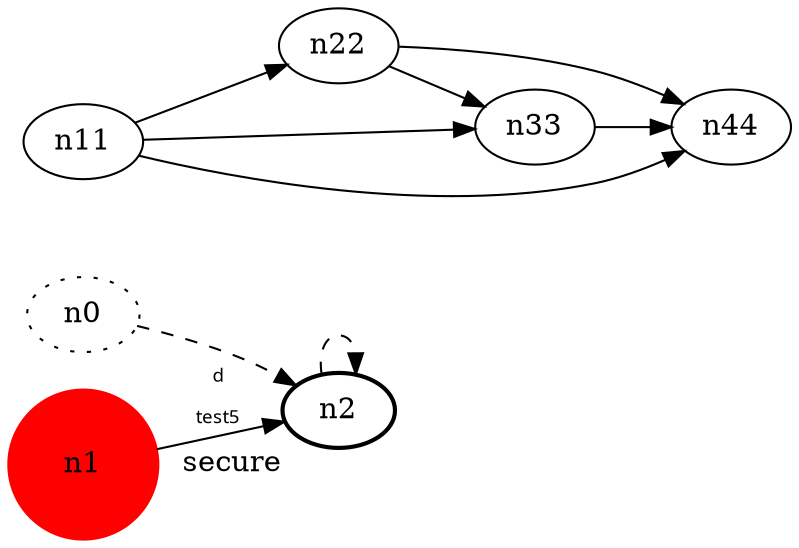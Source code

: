 digraph test5 {
	rankdir=LR;
	fontcolor=blue; /* c16991; c1; c0 -- c1 */
	n0 [style=dotted, fillcolor="#123455"]; // c2; c3; c65537 -- c3
	n1 [height=1, width=1, color=red, style=filled];
	n2 [style=bold, xlabel="secure"];
	n0 -> n2 -> n2[style=dashed];
	n1 -> n2 [fontname="comic sans", label="d\n\l\G", fontsize=9];
	n11 -> n22;
	n11 -> n33;
	n11 -> n44;
	n22 -> n33;
	n22 -> n44;
	n33 -> n44;
}
